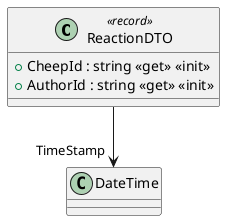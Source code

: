 @startuml
class ReactionDTO <<record>> {
    + CheepId : string <<get>> <<init>>
    + AuthorId : string <<get>> <<init>>
}
ReactionDTO --> "TimeStamp" DateTime
@enduml
